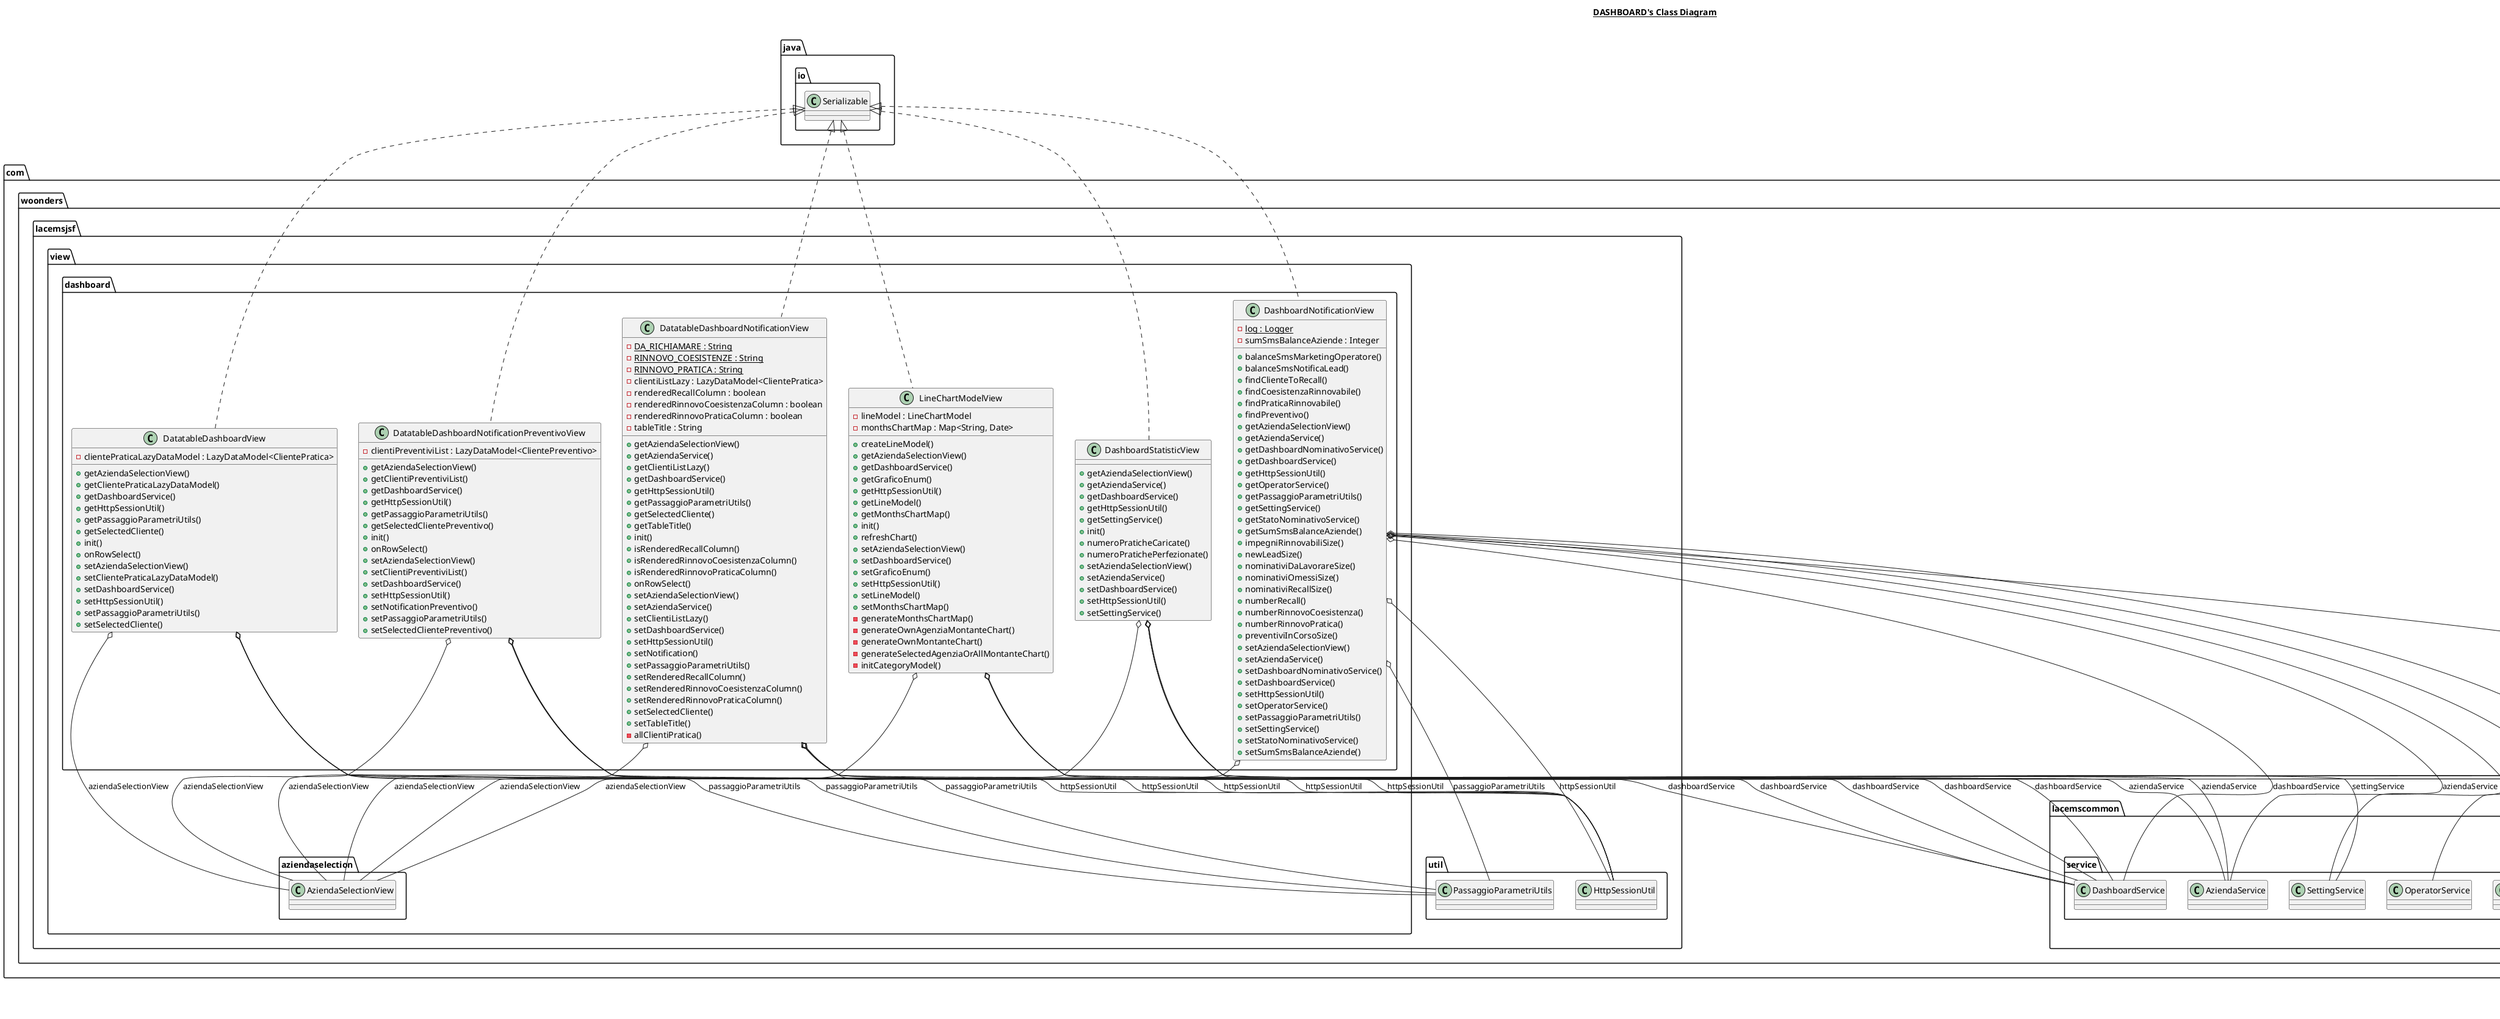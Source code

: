 @startuml

title __DASHBOARD's Class Diagram__\n

  namespace com.woonders.lacemsjsf.view.dashboard {
    class com.woonders.lacemsjsf.view.dashboard.DashboardNotificationView {
        {static} - log : Logger
        - sumSmsBalanceAziende : Integer
        + balanceSmsMarketingOperatore()
        + balanceSmsNotificaLead()
        + findClienteToRecall()
        + findCoesistenzaRinnovabile()
        + findPraticaRinnovabile()
        + findPreventivo()
        + getAziendaSelectionView()
        + getAziendaService()
        + getDashboardNominativoService()
        + getDashboardService()
        + getHttpSessionUtil()
        + getOperatorService()
        + getPassaggioParametriUtils()
        + getSettingService()
        + getStatoNominativoService()
        + getSumSmsBalanceAziende()
        + impegniRinnovabiliSize()
        + newLeadSize()
        + nominativiDaLavorareSize()
        + nominativiOmessiSize()
        + nominativiRecallSize()
        + numberRecall()
        + numberRinnovoCoesistenza()
        + numberRinnovoPratica()
        + preventiviInCorsoSize()
        + setAziendaSelectionView()
        + setAziendaService()
        + setDashboardNominativoService()
        + setDashboardService()
        + setHttpSessionUtil()
        + setOperatorService()
        + setPassaggioParametriUtils()
        + setSettingService()
        + setStatoNominativoService()
        + setSumSmsBalanceAziende()
    }
  }
  

  namespace com.woonders.lacemsjsf.view.dashboard {
    class com.woonders.lacemsjsf.view.dashboard.DashboardStatisticView {
        + getAziendaSelectionView()
        + getAziendaService()
        + getDashboardService()
        + getHttpSessionUtil()
        + getSettingService()
        + init()
        + numeroPraticheCaricate()
        + numeroPratichePerfezionate()
        + setAziendaSelectionView()
        + setAziendaService()
        + setDashboardService()
        + setHttpSessionUtil()
        + setSettingService()
    }
  }
  

  namespace com.woonders.lacemsjsf.view.dashboard {
    class com.woonders.lacemsjsf.view.dashboard.DatatableDashboardNotificationPreventivoView {
        - clientiPreventiviList : LazyDataModel<ClientePreventivo>
        + getAziendaSelectionView()
        + getClientiPreventiviList()
        + getDashboardService()
        + getHttpSessionUtil()
        + getPassaggioParametriUtils()
        + getSelectedClientePreventivo()
        + init()
        + onRowSelect()
        + setAziendaSelectionView()
        + setClientiPreventiviList()
        + setDashboardService()
        + setHttpSessionUtil()
        + setNotificationPreventivo()
        + setPassaggioParametriUtils()
        + setSelectedClientePreventivo()
    }
  }
  

  namespace com.woonders.lacemsjsf.view.dashboard {
    class com.woonders.lacemsjsf.view.dashboard.DatatableDashboardNotificationView {
        {static} - DA_RICHIAMARE : String
        {static} - RINNOVO_COESISTENZE : String
        {static} - RINNOVO_PRATICA : String
        - clientiListLazy : LazyDataModel<ClientePratica>
        - renderedRecallColumn : boolean
        - renderedRinnovoCoesistenzaColumn : boolean
        - renderedRinnovoPraticaColumn : boolean
        - tableTitle : String
        + getAziendaSelectionView()
        + getAziendaService()
        + getClientiListLazy()
        + getDashboardService()
        + getHttpSessionUtil()
        + getPassaggioParametriUtils()
        + getSelectedCliente()
        + getTableTitle()
        + init()
        + isRenderedRecallColumn()
        + isRenderedRinnovoCoesistenzaColumn()
        + isRenderedRinnovoPraticaColumn()
        + onRowSelect()
        + setAziendaSelectionView()
        + setAziendaService()
        + setClientiListLazy()
        + setDashboardService()
        + setHttpSessionUtil()
        + setNotification()
        + setPassaggioParametriUtils()
        + setRenderedRecallColumn()
        + setRenderedRinnovoCoesistenzaColumn()
        + setRenderedRinnovoPraticaColumn()
        + setSelectedCliente()
        + setTableTitle()
        - allClientiPratica()
    }
  }
  

  namespace com.woonders.lacemsjsf.view.dashboard {
    class com.woonders.lacemsjsf.view.dashboard.DatatableDashboardView {
        - clientePraticaLazyDataModel : LazyDataModel<ClientePratica>
        + getAziendaSelectionView()
        + getClientePraticaLazyDataModel()
        + getDashboardService()
        + getHttpSessionUtil()
        + getPassaggioParametriUtils()
        + getSelectedCliente()
        + init()
        + onRowSelect()
        + setAziendaSelectionView()
        + setClientePraticaLazyDataModel()
        + setDashboardService()
        + setHttpSessionUtil()
        + setPassaggioParametriUtils()
        + setSelectedCliente()
    }
  }
  

  namespace com.woonders.lacemsjsf.view.dashboard {
    class com.woonders.lacemsjsf.view.dashboard.LineChartModelView {
        - lineModel : LineChartModel
        - monthsChartMap : Map<String, Date>
        + createLineModel()
        + getAziendaSelectionView()
        + getDashboardService()
        + getGraficoEnum()
        + getHttpSessionUtil()
        + getLineModel()
        + getMonthsChartMap()
        + init()
        + refreshChart()
        + setAziendaSelectionView()
        + setDashboardService()
        + setGraficoEnum()
        + setHttpSessionUtil()
        + setLineModel()
        + setMonthsChartMap()
        - generateMonthsChartMap()
        - generateOwnAgenziaMontanteChart()
        - generateOwnMontanteChart()
        - generateSelectedAgenziaOrAllMontanteChart()
        - initCategoryModel()
    }
  }
  

  com.woonders.lacemsjsf.view.dashboard.DashboardNotificationView .up.|> java.io.Serializable
  com.woonders.lacemsjsf.view.dashboard.DashboardNotificationView o-- com.woonders.lacemsjsf.view.aziendaselection.AziendaSelectionView : aziendaSelectionView
  com.woonders.lacemsjsf.view.dashboard.DashboardNotificationView o-- com.woonders.lacemscommon.service.AziendaService : aziendaService
  com.woonders.lacemsjsf.view.dashboard.DashboardNotificationView o-- com.woonders.lacemscommon.service.DashboardNominativoService : dashboardNominativoService
  com.woonders.lacemsjsf.view.dashboard.DashboardNotificationView o-- com.woonders.lacemscommon.service.DashboardService : dashboardService
  com.woonders.lacemsjsf.view.dashboard.DashboardNotificationView o-- com.woonders.lacemsjsf.util.HttpSessionUtil : httpSessionUtil
  com.woonders.lacemsjsf.view.dashboard.DashboardNotificationView o-- com.woonders.lacemscommon.service.OperatorService : operatorService
  com.woonders.lacemsjsf.view.dashboard.DashboardNotificationView o-- com.woonders.lacemsjsf.util.PassaggioParametriUtils : passaggioParametriUtils
  com.woonders.lacemsjsf.view.dashboard.DashboardNotificationView o-- com.woonders.lacemscommon.service.SettingService : settingService
  com.woonders.lacemsjsf.view.dashboard.DashboardNotificationView o-- com.woonders.lacemscommon.service.StatoNominativoService : statoNominativoService
  com.woonders.lacemsjsf.view.dashboard.DashboardStatisticView .up.|> java.io.Serializable
  com.woonders.lacemsjsf.view.dashboard.DashboardStatisticView o-- com.woonders.lacemsjsf.view.aziendaselection.AziendaSelectionView : aziendaSelectionView
  com.woonders.lacemsjsf.view.dashboard.DashboardStatisticView o-- com.woonders.lacemscommon.service.AziendaService : aziendaService
  com.woonders.lacemsjsf.view.dashboard.DashboardStatisticView o-- com.woonders.lacemscommon.service.DashboardService : dashboardService
  com.woonders.lacemsjsf.view.dashboard.DashboardStatisticView o-- com.woonders.lacemsjsf.util.HttpSessionUtil : httpSessionUtil
  com.woonders.lacemsjsf.view.dashboard.DashboardStatisticView o-- com.woonders.lacemscommon.service.SettingService : settingService
  com.woonders.lacemsjsf.view.dashboard.DatatableDashboardNotificationPreventivoView .up.|> java.io.Serializable
  com.woonders.lacemsjsf.view.dashboard.DatatableDashboardNotificationPreventivoView o-- com.woonders.lacemsjsf.view.aziendaselection.AziendaSelectionView : aziendaSelectionView
  com.woonders.lacemsjsf.view.dashboard.DatatableDashboardNotificationPreventivoView o-- com.woonders.lacemscommon.service.DashboardService : dashboardService
  com.woonders.lacemsjsf.view.dashboard.DatatableDashboardNotificationPreventivoView o-- com.woonders.lacemsjsf.util.HttpSessionUtil : httpSessionUtil
  com.woonders.lacemsjsf.view.dashboard.DatatableDashboardNotificationPreventivoView o-- com.woonders.lacemsjsf.util.PassaggioParametriUtils : passaggioParametriUtils
  com.woonders.lacemsjsf.view.dashboard.DatatableDashboardNotificationPreventivoView o-- com.woonders.lacemscommon.app.model.ClientePreventivo : selectedClientePreventivo
  com.woonders.lacemsjsf.view.dashboard.DatatableDashboardNotificationView .up.|> java.io.Serializable
  com.woonders.lacemsjsf.view.dashboard.DatatableDashboardNotificationView o-- com.woonders.lacemsjsf.view.aziendaselection.AziendaSelectionView : aziendaSelectionView
  com.woonders.lacemsjsf.view.dashboard.DatatableDashboardNotificationView o-- com.woonders.lacemscommon.service.AziendaService : aziendaService
  com.woonders.lacemsjsf.view.dashboard.DatatableDashboardNotificationView o-- com.woonders.lacemscommon.service.DashboardService : dashboardService
  com.woonders.lacemsjsf.view.dashboard.DatatableDashboardNotificationView o-- com.woonders.lacemsjsf.util.HttpSessionUtil : httpSessionUtil
  com.woonders.lacemsjsf.view.dashboard.DatatableDashboardNotificationView o-- com.woonders.lacemsjsf.util.PassaggioParametriUtils : passaggioParametriUtils
  com.woonders.lacemsjsf.view.dashboard.DatatableDashboardNotificationView o-- com.woonders.lacemscommon.app.model.ClientePratica : selectedCliente
  com.woonders.lacemsjsf.view.dashboard.DatatableDashboardView .up.|> java.io.Serializable
  com.woonders.lacemsjsf.view.dashboard.DatatableDashboardView o-- com.woonders.lacemsjsf.view.aziendaselection.AziendaSelectionView : aziendaSelectionView
  com.woonders.lacemsjsf.view.dashboard.DatatableDashboardView o-- com.woonders.lacemscommon.service.DashboardService : dashboardService
  com.woonders.lacemsjsf.view.dashboard.DatatableDashboardView o-- com.woonders.lacemsjsf.util.HttpSessionUtil : httpSessionUtil
  com.woonders.lacemsjsf.view.dashboard.DatatableDashboardView o-- com.woonders.lacemsjsf.util.PassaggioParametriUtils : passaggioParametriUtils
  com.woonders.lacemsjsf.view.dashboard.DatatableDashboardView o-- com.woonders.lacemscommon.app.model.ClientePratica : selectedCliente
  com.woonders.lacemsjsf.view.dashboard.LineChartModelView .up.|> java.io.Serializable
  com.woonders.lacemsjsf.view.dashboard.LineChartModelView o-- com.woonders.lacemsjsf.view.aziendaselection.AziendaSelectionView : aziendaSelectionView
  com.woonders.lacemsjsf.view.dashboard.LineChartModelView o-- com.woonders.lacemscommon.service.DashboardService : dashboardService
  com.woonders.lacemsjsf.view.dashboard.LineChartModelView o-- com.woonders.lacemscommon.laceenum.GraficoEnum : graficoEnum
  com.woonders.lacemsjsf.view.dashboard.LineChartModelView o-- com.woonders.lacemsjsf.util.HttpSessionUtil : httpSessionUtil


right footer


PlantUML diagram generated by SketchIt! (https://bitbucket.org/pmesmeur/sketch.it)
For more information about this tool, please contact philippe.mesmeur@gmail.com
endfooter

@enduml
